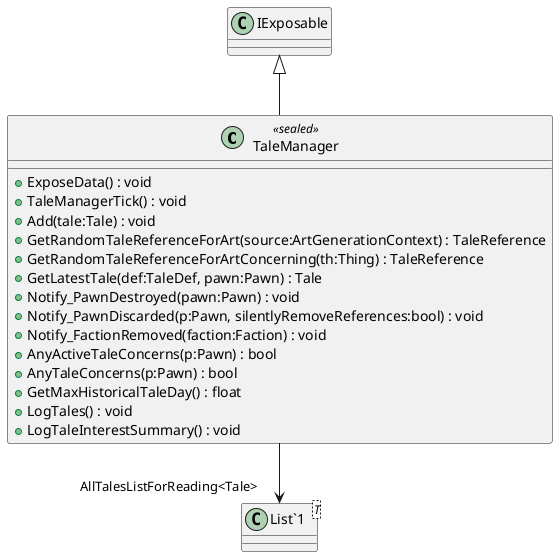 @startuml
class TaleManager <<sealed>> {
    + ExposeData() : void
    + TaleManagerTick() : void
    + Add(tale:Tale) : void
    + GetRandomTaleReferenceForArt(source:ArtGenerationContext) : TaleReference
    + GetRandomTaleReferenceForArtConcerning(th:Thing) : TaleReference
    + GetLatestTale(def:TaleDef, pawn:Pawn) : Tale
    + Notify_PawnDestroyed(pawn:Pawn) : void
    + Notify_PawnDiscarded(p:Pawn, silentlyRemoveReferences:bool) : void
    + Notify_FactionRemoved(faction:Faction) : void
    + AnyActiveTaleConcerns(p:Pawn) : bool
    + AnyTaleConcerns(p:Pawn) : bool
    + GetMaxHistoricalTaleDay() : float
    + LogTales() : void
    + LogTaleInterestSummary() : void
}
class "List`1"<T> {
}
IExposable <|-- TaleManager
TaleManager --> "AllTalesListForReading<Tale>" "List`1"
@enduml
